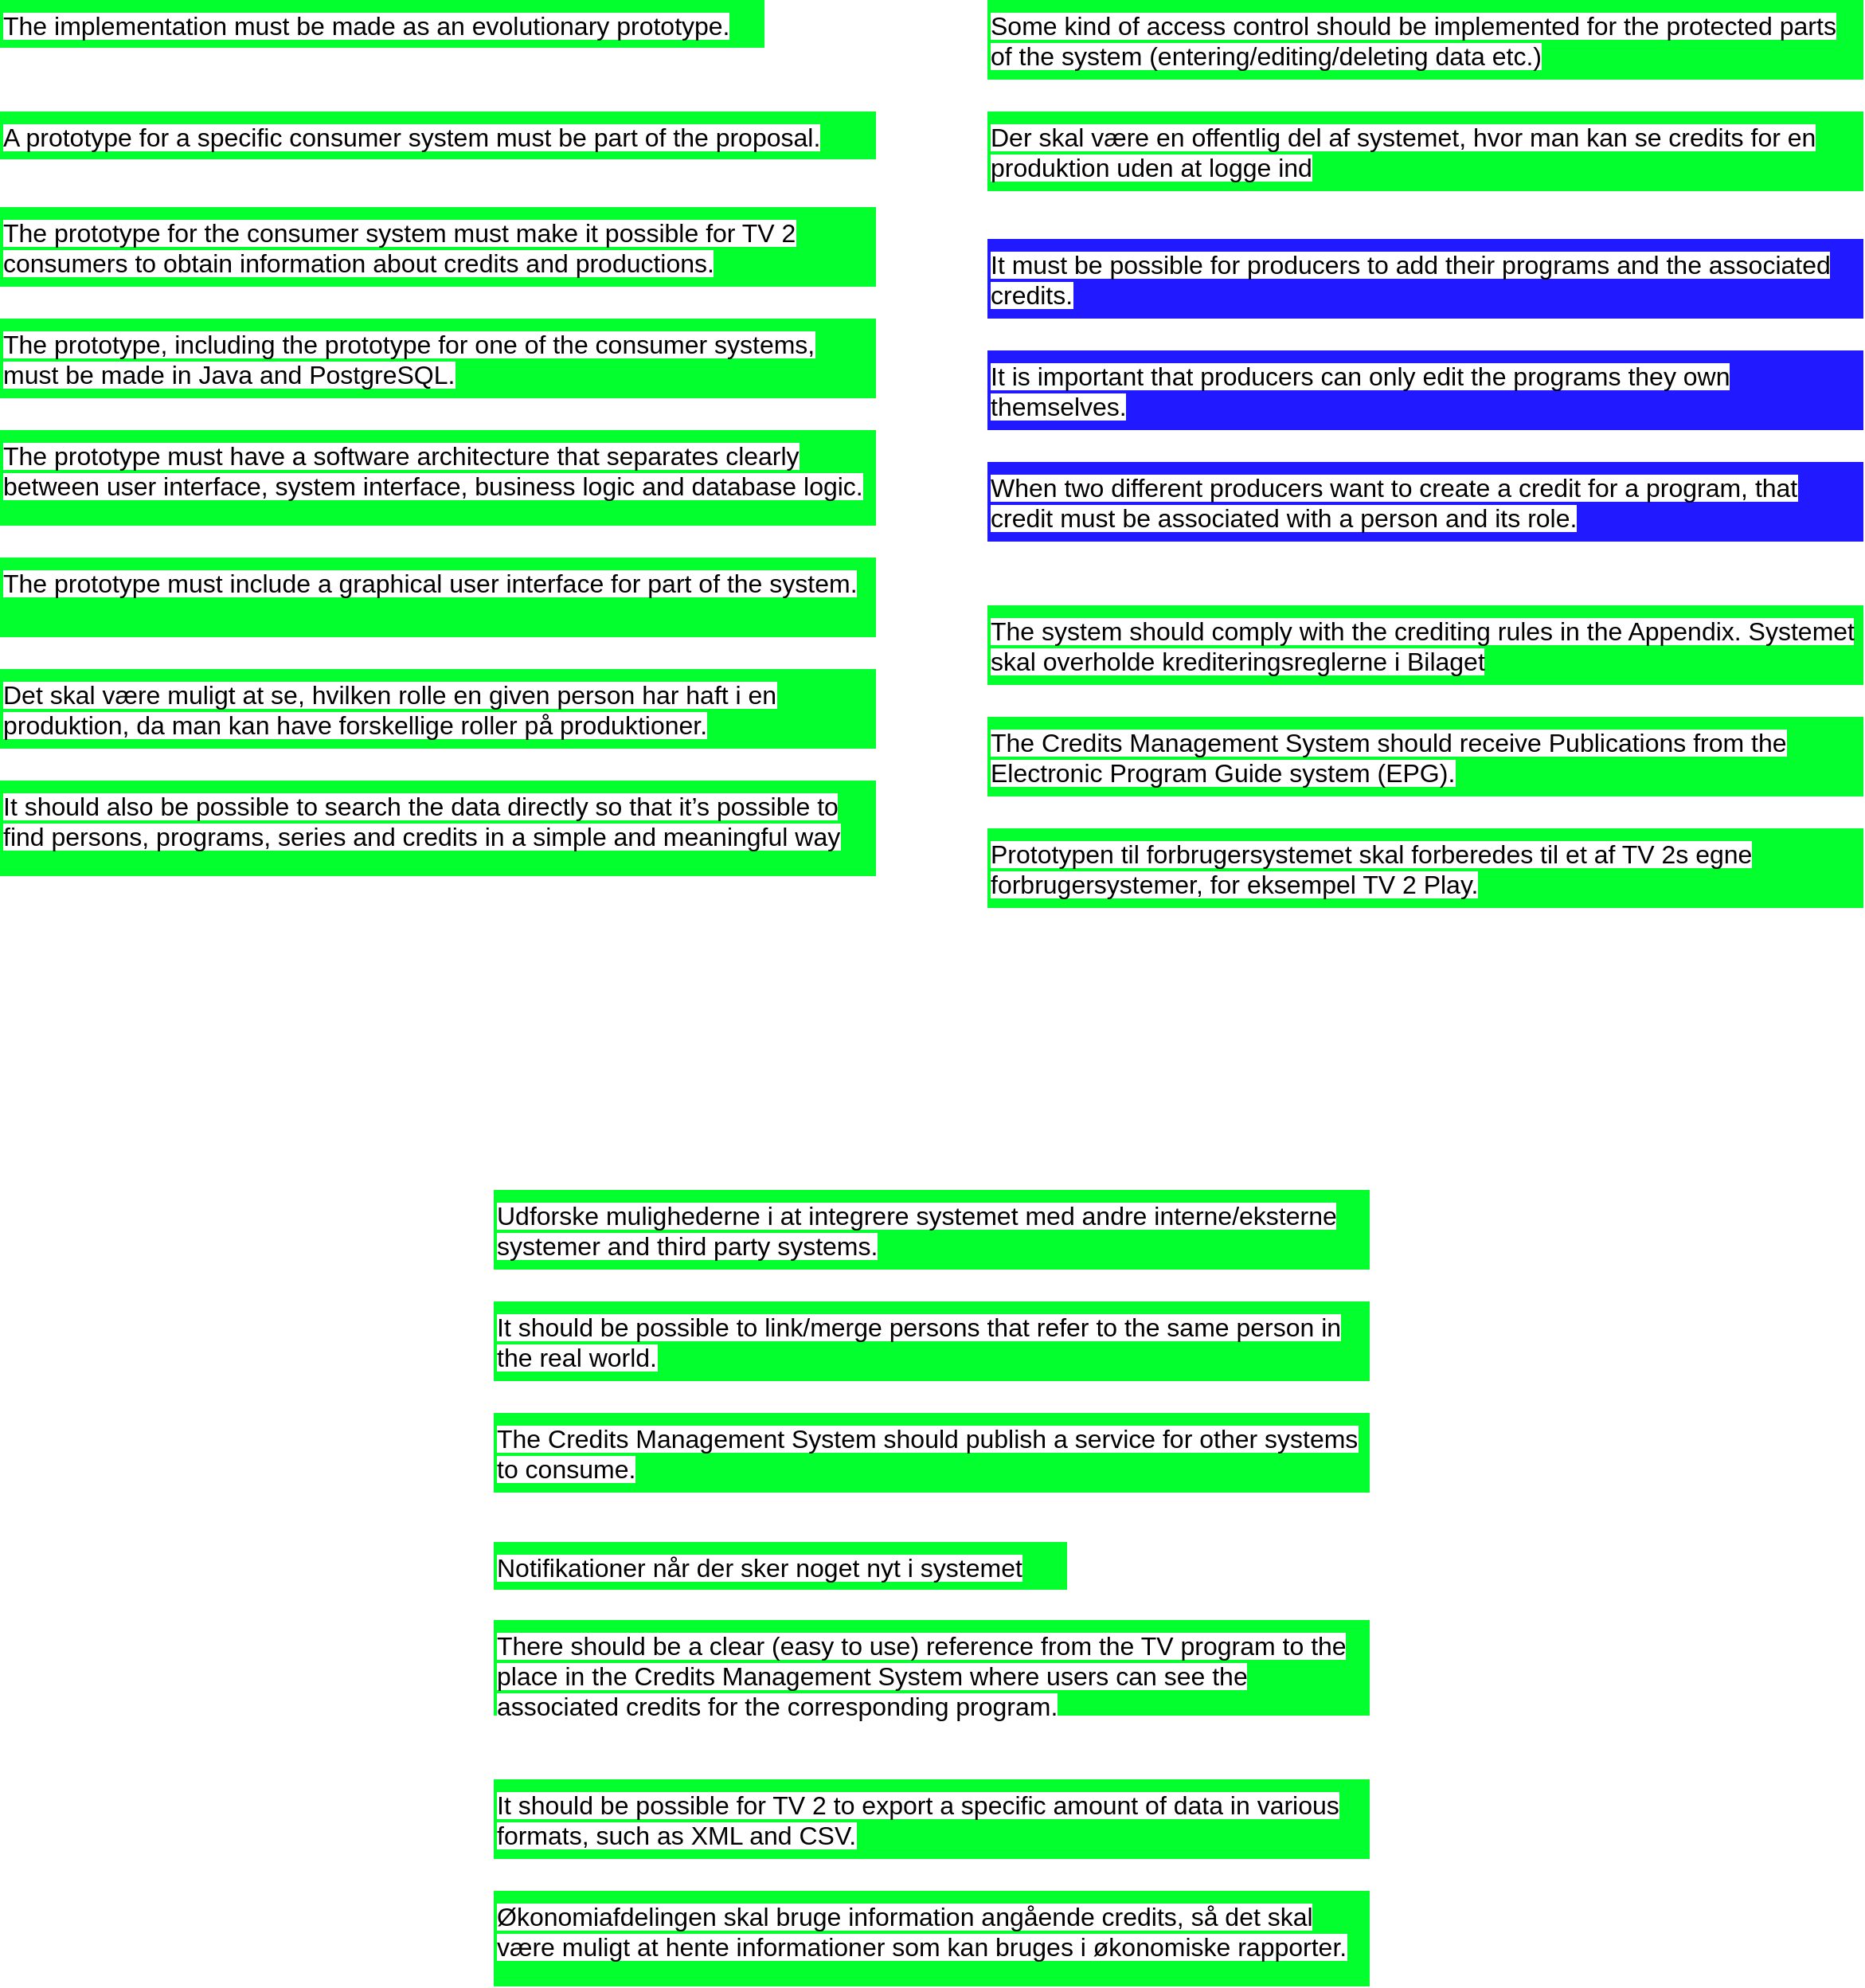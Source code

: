 <mxfile version="14.2.7" type="github">
  <diagram id="3bRNtzHHR0oI2AZt5-tB" name="Page-1">
    <mxGraphModel dx="1422" dy="794" grid="1" gridSize="10" guides="1" tooltips="1" connect="1" arrows="1" fold="1" page="1" pageScale="1" pageWidth="1169" pageHeight="827" math="0" shadow="0">
      <root>
        <mxCell id="0" />
        <mxCell id="1" parent="0" />
        <mxCell id="KVrSt3CqkJR9HXi9c_8b-10" value="&lt;span style=&quot;color: rgb(0, 0, 0); font-family: arial; font-size: 16px; font-style: normal; font-weight: 400; letter-spacing: normal; text-align: left; text-indent: 0px; text-transform: none; word-spacing: 0px; background-color: rgb(255, 255, 255); display: inline; float: none;&quot;&gt;The implementation must be made as an evolutionary prototype.&lt;/span&gt;" style="text;whiteSpace=wrap;html=1;fillColor=#03FF2D;" vertex="1" parent="1">
          <mxGeometry x="40" y="80" width="480" height="30" as="geometry" />
        </mxCell>
        <mxCell id="KVrSt3CqkJR9HXi9c_8b-11" value="&lt;span style=&quot;color: rgb(0, 0, 0); font-family: arial; font-size: 16px; font-style: normal; font-weight: 400; letter-spacing: normal; text-align: left; text-indent: 0px; text-transform: none; word-spacing: 0px; background-color: rgb(255, 255, 255); display: inline; float: none;&quot;&gt;A prototype for a specific consumer system must be part of the proposal.&lt;/span&gt;" style="text;whiteSpace=wrap;html=1;fillColor=#03FF2D;" vertex="1" parent="1">
          <mxGeometry x="40" y="150" width="550" height="30" as="geometry" />
        </mxCell>
        <mxCell id="KVrSt3CqkJR9HXi9c_8b-12" value="&lt;span style=&quot;color: rgb(0, 0, 0); font-family: arial; font-size: 16px; font-style: normal; font-weight: 400; letter-spacing: normal; text-align: left; text-indent: 0px; text-transform: none; word-spacing: 0px; background-color: rgb(255, 255, 255); display: inline; float: none;&quot;&gt;The prototype for the consumer system must make it possible for TV 2 consumers to obtain information about credits and productions. &lt;/span&gt;" style="text;whiteSpace=wrap;html=1;fillColor=#03FF2D;" vertex="1" parent="1">
          <mxGeometry x="40" y="210" width="550" height="50" as="geometry" />
        </mxCell>
        <mxCell id="KVrSt3CqkJR9HXi9c_8b-13" value="&lt;span style=&quot;color: rgb(0, 0, 0); font-family: arial; font-size: 16px; font-style: normal; font-weight: 400; letter-spacing: normal; text-align: left; text-indent: 0px; text-transform: none; word-spacing: 0px; background-color: rgb(255, 255, 255); display: inline; float: none;&quot;&gt;The prototype, including the prototype for one of the consumer systems, must be made in Java and PostgreSQL. &lt;/span&gt;" style="text;whiteSpace=wrap;html=1;fillColor=#03FF2D;" vertex="1" parent="1">
          <mxGeometry x="40" y="280" width="550" height="50" as="geometry" />
        </mxCell>
        <mxCell id="KVrSt3CqkJR9HXi9c_8b-14" value="&lt;span style=&quot;color: rgb(0, 0, 0); font-family: arial; font-size: 16px; font-style: normal; font-weight: 400; letter-spacing: normal; text-align: left; text-indent: 0px; text-transform: none; word-spacing: 0px; background-color: rgb(255, 255, 255); display: inline; float: none;&quot;&gt;The prototype must have a software architecture that separates clearly between user interface, system interface, business logic and database logic.&lt;/span&gt;" style="text;whiteSpace=wrap;html=1;fillColor=#03FF2D;" vertex="1" parent="1">
          <mxGeometry x="40" y="350" width="550" height="60" as="geometry" />
        </mxCell>
        <mxCell id="KVrSt3CqkJR9HXi9c_8b-15" value="&lt;span style=&quot;color: rgb(0, 0, 0); font-family: arial; font-size: 16px; font-style: normal; font-weight: 400; letter-spacing: normal; text-align: left; text-indent: 0px; text-transform: none; word-spacing: 0px; background-color: rgb(255, 255, 255); display: inline; float: none;&quot;&gt;The prototype must include a graphical user interface for part of the system.&lt;/span&gt;" style="text;whiteSpace=wrap;html=1;fillColor=#03FF2D;" vertex="1" parent="1">
          <mxGeometry x="40" y="430" width="550" height="50" as="geometry" />
        </mxCell>
        <mxCell id="KVrSt3CqkJR9HXi9c_8b-16" value="&lt;span style=&quot;color: rgb(0, 0, 0); font-family: arial; font-size: 16px; font-style: normal; font-weight: 400; letter-spacing: normal; text-align: left; text-indent: 0px; text-transform: none; word-spacing: 0px; background-color: rgb(255, 255, 255); display: inline; float: none;&quot;&gt;It is important that producers can only edit the programs they own themselves. &lt;/span&gt;" style="text;whiteSpace=wrap;html=1;fillColor=#2119FF;" vertex="1" parent="1">
          <mxGeometry x="660" y="300" width="550" height="50" as="geometry" />
        </mxCell>
        <mxCell id="KVrSt3CqkJR9HXi9c_8b-17" value="&lt;span style=&quot;color: rgb(0, 0, 0); font-family: arial; font-size: 16px; font-style: normal; font-weight: 400; letter-spacing: normal; text-align: left; text-indent: 0px; text-transform: none; word-spacing: 0px; background-color: rgb(255, 255, 255); display: inline; float: none;&quot;&gt;It must be possible for producers to add their programs and the associated credits. &lt;/span&gt;" style="text;whiteSpace=wrap;html=1;fillColor=#2119FF;" vertex="1" parent="1">
          <mxGeometry x="660" y="230" width="550" height="50" as="geometry" />
        </mxCell>
        <mxCell id="KVrSt3CqkJR9HXi9c_8b-18" value="&lt;span style=&quot;color: rgb(0, 0, 0); font-family: arial; font-size: 16px; font-style: normal; font-weight: 400; letter-spacing: normal; text-align: left; text-indent: 0px; text-transform: none; word-spacing: 0px; background-color: rgb(255, 255, 255); display: inline; float: none;&quot;&gt;When two different producers want to create a credit for a program, that credit must be associated with a person and its role. &lt;/span&gt;" style="text;whiteSpace=wrap;html=1;fillColor=#2119FF;" vertex="1" parent="1">
          <mxGeometry x="660" y="370" width="550" height="50" as="geometry" />
        </mxCell>
        <mxCell id="KVrSt3CqkJR9HXi9c_8b-19" value="&lt;span style=&quot;color: rgb(0, 0, 0); font-family: arial; font-size: 16px; font-style: normal; font-weight: 400; letter-spacing: normal; text-align: left; text-indent: 0px; text-transform: none; word-spacing: 0px; background-color: rgb(255, 255, 255); display: inline; float: none;&quot;&gt;Prototypen til forbrugersystemet skal forberedes til et af TV 2s egne forbrugersystemer, for eksempel TV 2 Play.&lt;/span&gt;" style="text;whiteSpace=wrap;html=1;fillColor=#03FF2D;" vertex="1" parent="1">
          <mxGeometry x="660" y="600" width="550" height="50" as="geometry" />
        </mxCell>
        <mxCell id="KVrSt3CqkJR9HXi9c_8b-20" value="&lt;span style=&quot;color: rgb(0, 0, 0); font-family: arial; font-size: 16px; font-style: normal; font-weight: 400; letter-spacing: normal; text-align: left; text-indent: 0px; text-transform: none; word-spacing: 0px; background-color: rgb(255, 255, 255); display: inline; float: none;&quot;&gt;Notifikationer når der sker noget nyt i systemet&lt;/span&gt;" style="text;whiteSpace=wrap;html=1;fillColor=#03FF2D;" vertex="1" parent="1">
          <mxGeometry x="350" y="1048" width="360" height="30" as="geometry" />
        </mxCell>
        <mxCell id="KVrSt3CqkJR9HXi9c_8b-21" value="&lt;span style=&quot;color: rgb(0, 0, 0); font-family: arial; font-size: 16px; font-style: normal; font-weight: 400; letter-spacing: normal; text-align: left; text-indent: 0px; text-transform: none; word-spacing: 0px; background-color: rgb(255, 255, 255); display: inline; float: none;&quot;&gt;Det skal være muligt at se, hvilken rolle en given person har haft i en produktion, da man kan have forskellige roller på produktioner.&lt;/span&gt;" style="text;whiteSpace=wrap;html=1;fillColor=#03FF2D;" vertex="1" parent="1">
          <mxGeometry x="40" y="500" width="550" height="50" as="geometry" />
        </mxCell>
        <mxCell id="KVrSt3CqkJR9HXi9c_8b-22" value="&lt;span style=&quot;color: rgb(0, 0, 0); font-family: arial; font-size: 16px; font-style: normal; font-weight: 400; letter-spacing: normal; text-align: left; text-indent: 0px; text-transform: none; word-spacing: 0px; background-color: rgb(255, 255, 255); display: inline; float: none;&quot;&gt;The Credits Management System should receive Publications from the Electronic Program Guide system (EPG).&lt;/span&gt;" style="text;whiteSpace=wrap;html=1;fillColor=#03FF2D;" vertex="1" parent="1">
          <mxGeometry x="660" y="530" width="550" height="50" as="geometry" />
        </mxCell>
        <mxCell id="KVrSt3CqkJR9HXi9c_8b-23" value="&lt;span style=&quot;color: rgb(0, 0, 0); font-family: arial; font-size: 16px; font-style: normal; font-weight: 400; letter-spacing: normal; text-align: left; text-indent: 0px; text-transform: none; word-spacing: 0px; background-color: rgb(255, 255, 255); display: inline; float: none;&quot;&gt;The Credits Management System should publish a service for other systems to consume.&lt;/span&gt;" style="text;whiteSpace=wrap;html=1;fillColor=#03FF2D;" vertex="1" parent="1">
          <mxGeometry x="350" y="967" width="550" height="50" as="geometry" />
        </mxCell>
        <mxCell id="KVrSt3CqkJR9HXi9c_8b-24" value="&lt;span style=&quot;color: rgb(0, 0, 0); font-family: arial; font-size: 16px; font-style: normal; font-weight: 400; letter-spacing: normal; text-align: left; text-indent: 0px; text-transform: none; word-spacing: 0px; background-color: rgb(255, 255, 255); display: inline; float: none;&quot;&gt;The system should comply with the crediting rules in the Appendix. Systemet skal overholde krediteringsreglerne i Bilaget&lt;/span&gt;" style="text;whiteSpace=wrap;html=1;fillColor=#03FF2D;" vertex="1" parent="1">
          <mxGeometry x="660" y="460" width="550" height="50" as="geometry" />
        </mxCell>
        <mxCell id="KVrSt3CqkJR9HXi9c_8b-25" value="&lt;span style=&quot;color: rgb(0, 0, 0); font-family: arial; font-size: 16px; font-style: normal; font-weight: 400; letter-spacing: normal; text-align: left; text-indent: 0px; text-transform: none; word-spacing: 0px; background-color: rgb(255, 255, 255); display: inline; float: none;&quot;&gt;It should be possible to link/merge persons that refer to the same person in the real world.&lt;/span&gt;" style="text;whiteSpace=wrap;html=1;fillColor=#03FF2D;" vertex="1" parent="1">
          <mxGeometry x="350" y="897" width="550" height="50" as="geometry" />
        </mxCell>
        <mxCell id="KVrSt3CqkJR9HXi9c_8b-26" value="&lt;span style=&quot;color: rgb(0, 0, 0); font-family: arial; font-size: 16px; font-style: normal; font-weight: 400; letter-spacing: normal; text-align: left; text-indent: 0px; text-transform: none; word-spacing: 0px; background-color: rgb(255, 255, 255); display: inline; float: none;&quot;&gt;It should be possible for TV 2 to export a specific amount of data in various formats, such as XML and CSV.&lt;/span&gt;" style="text;whiteSpace=wrap;html=1;fillColor=#03FF2D;" vertex="1" parent="1">
          <mxGeometry x="350" y="1197" width="550" height="50" as="geometry" />
        </mxCell>
        <mxCell id="KVrSt3CqkJR9HXi9c_8b-27" value="&lt;span style=&quot;color: rgb(0, 0, 0); font-family: arial; font-size: 16px; font-style: normal; font-weight: 400; letter-spacing: normal; text-align: left; text-indent: 0px; text-transform: none; word-spacing: 0px; background-color: rgb(255, 255, 255); display: inline; float: none;&quot;&gt;It should also be possible to search the data directly so that it’s possible to find persons, programs, series and credits in a simple and meaningful way&lt;/span&gt;" style="text;whiteSpace=wrap;html=1;fillColor=#03FF2D;" vertex="1" parent="1">
          <mxGeometry x="40" y="570" width="550" height="60" as="geometry" />
        </mxCell>
        <mxCell id="KVrSt3CqkJR9HXi9c_8b-28" value="&lt;span style=&quot;color: rgb(0, 0, 0); font-family: arial; font-size: 16px; font-style: normal; font-weight: 400; letter-spacing: normal; text-align: left; text-indent: 0px; text-transform: none; word-spacing: 0px; background-color: rgb(255, 255, 255); display: inline; float: none;&quot;&gt;There should be a clear (easy to use) reference from the TV program to the place in the Credits Management System where users can see the associated credits for the corresponding program.&lt;/span&gt;" style="text;whiteSpace=wrap;html=1;fillColor=#03FF2D;" vertex="1" parent="1">
          <mxGeometry x="350" y="1097" width="550" height="60" as="geometry" />
        </mxCell>
        <mxCell id="KVrSt3CqkJR9HXi9c_8b-29" value="&lt;span style=&quot;color: rgb(0, 0, 0); font-family: arial; font-size: 16px; font-style: normal; font-weight: 400; letter-spacing: normal; text-align: left; text-indent: 0px; text-transform: none; word-spacing: 0px; background-color: rgb(255, 255, 255); display: inline; float: none;&quot;&gt;Some kind of access control should be implemented for the protected parts of the system (entering/editing/deleting data etc.) &lt;/span&gt;" style="text;whiteSpace=wrap;html=1;fillColor=#03FF2D;" vertex="1" parent="1">
          <mxGeometry x="660" y="80" width="550" height="50" as="geometry" />
        </mxCell>
        <mxCell id="KVrSt3CqkJR9HXi9c_8b-30" value="&lt;span style=&quot;color: rgb(0, 0, 0); font-family: arial; font-size: 16px; font-style: normal; font-weight: 400; letter-spacing: normal; text-align: left; text-indent: 0px; text-transform: none; word-spacing: 0px; background-color: rgb(255, 255, 255); display: inline; float: none;&quot;&gt;Udforske mulighederne i at integrere systemet med andre interne/eksterne systemer and third party systems.&lt;/span&gt;" style="text;whiteSpace=wrap;html=1;fillColor=#03FF2D;" vertex="1" parent="1">
          <mxGeometry x="350" y="827" width="550" height="50" as="geometry" />
        </mxCell>
        <mxCell id="KVrSt3CqkJR9HXi9c_8b-31" value="&lt;span style=&quot;color: rgb(0, 0, 0); font-family: arial; font-size: 16px; font-style: normal; font-weight: 400; letter-spacing: normal; text-align: left; text-indent: 0px; text-transform: none; word-spacing: 0px; background-color: rgb(255, 255, 255); display: inline; float: none;&quot;&gt;Der skal være en offentlig del af systemet, hvor man kan se credits for en produktion uden at logge ind&lt;/span&gt;" style="text;whiteSpace=wrap;html=1;fillColor=#03FF2D;" vertex="1" parent="1">
          <mxGeometry x="660" y="150" width="550" height="50" as="geometry" />
        </mxCell>
        <mxCell id="KVrSt3CqkJR9HXi9c_8b-32" value="&lt;span style=&quot;color: rgb(0, 0, 0); font-family: arial; font-size: 16px; font-style: normal; font-weight: 400; letter-spacing: normal; text-align: left; text-indent: 0px; text-transform: none; word-spacing: 0px; background-color: rgb(255, 255, 255); display: inline; float: none;&quot;&gt;Økonomiafdelingen skal bruge information angående credits, så det skal være muligt at hente informationer som kan bruges i økonomiske rapporter.&lt;/span&gt;" style="text;whiteSpace=wrap;html=1;fillColor=#03FF2D;" vertex="1" parent="1">
          <mxGeometry x="350" y="1267" width="550" height="60" as="geometry" />
        </mxCell>
      </root>
    </mxGraphModel>
  </diagram>
</mxfile>

